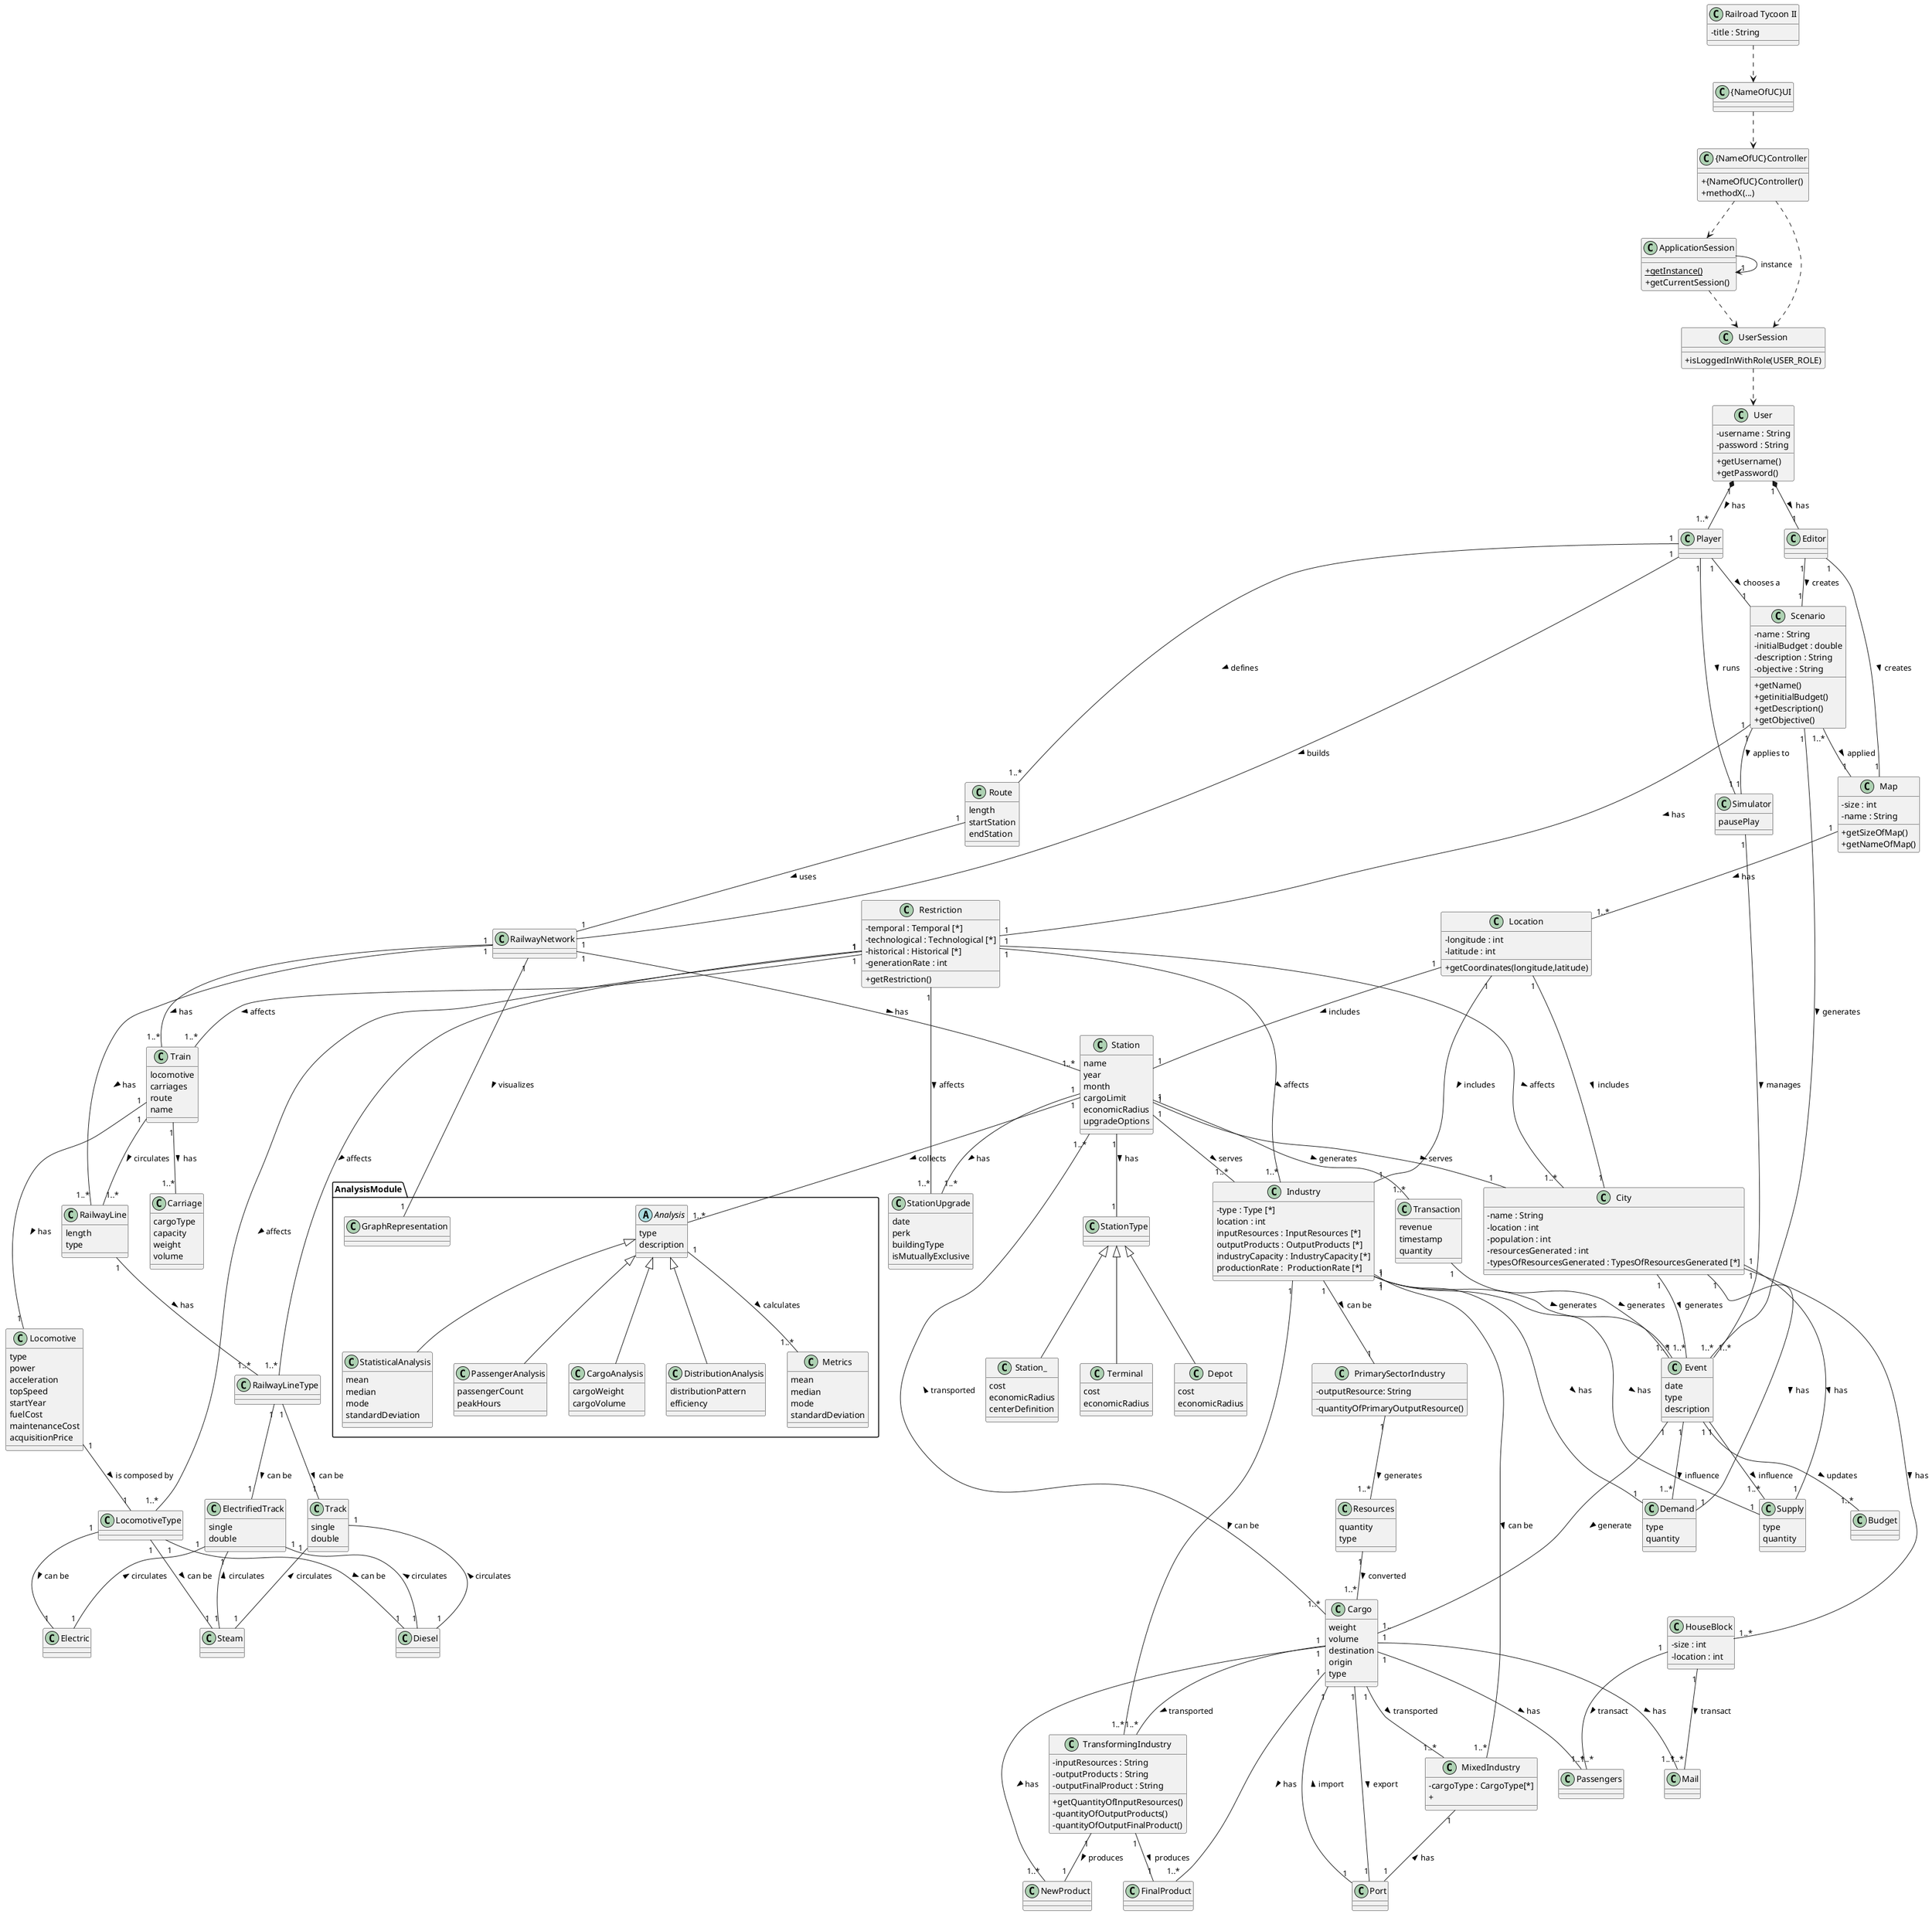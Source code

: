 @startuml

skinparam classAttributeIconSize 0

' === Game title ===
class "Railroad Tycoon II" {
    - title : String 
}

"Railroad Tycoon II" ..> "{NameOfUC}UI" 

'=== Begging of game ===

class ApplicationSession
{
  +{static} getInstance()
  +getCurrentSession()
}

class UserSession
{
  +isLoggedInWithRole(USER_ROLE)
}

class "{NameOfUC}Controller" {
    + {NameOfUC}Controller()
    + methodX(...)
}

class "{NameOfUC}UI" {
}

"{NameOfUC}UI" ..> "{NameOfUC}Controller"
"{NameOfUC}Controller" ..> ApplicationSession
"{NameOfUC}Controller" ..> UserSession

ApplicationSession --> "1" ApplicationSession : instance

ApplicationSession ..> UserSession



' === Users & Roles ===
class User {
    -username : String 
    -password : String
     +getUsername()
    +getPassword()
}

class Player {
}

class Editor {
}
UserSession ..> User
User "1" *-- "1..*" Player : has >
User "1" *-- "1" Editor : has >


'User ..> Editor
'User "1" -- "1 .. *" Player : has >
'User "1" -- "1" Editor : has >
'"Railroad Tycoon II" "1" -- "1..*" User : contains >


' === Core Entities for Editor ===
class Map {
    -size : int
    -name : String
   +getSizeOfMap()
   +getNameOfMap()
}

class Location {
    -longitude : int
    -latitude : int
    +getCoordinates(longitude,latitude)
}

Map "1" -- "1..*" Location : has >
Location "1" -- "1" Station : includes >
Location "1" -- "1" Industry : includes >
Location "1" -- "1" City : includes >

class Scenario {
    -name : String
    -initialBudget : double 
    -description : String
    -objective : String
    +getName()
    +getinitialBudget()
    +getDescription()
    +getObjective()
}

class Restriction {
    -temporal : Temporal [*] /' it has multiple options '/
    -technological : Technological [*] /' it has multiple options '/
    -historical : Historical [*] /' it has multiple options '/
    -generationRate : int
    +getRestriction()
}

class City {
    -name : String
    -location : int
    -population : int
    -resourcesGenerated : int
    -typesOfResourcesGenerated : TypesOfResourcesGenerated [*] /' it has multiple options '/
}

class HouseBlock {
    -size : int
    -location : int
}

class Industry {
    -type : Type [*]  /' it is a list of the type of industries '/
    location : int
    inputResources : InputResources [*] /' it has multiple options '/
    outputProducts : OutputProducts [*]   /' it has multiple options '/
    industryCapacity : IndustryCapacity [*]  /' it has multiple options '/
    productionRate :  ProductionRate [*]  /' it has multiple options '/
}

class PrimarySectorIndustry {
        '-inputResources : String
        -outputResource: String
        -quantityOfPrimaryOutputResource()
}

class TransformingIndustry {
    -inputResources : String
    -outputProducts : String
    -outputFinalProduct : String
    +getQuantityOfInputResources()
    -quantityOfOutputProducts()
    -quantityOfOutputFinalProduct()
}

class MixedIndustry {
    -cargoType : CargoType[*]
    +
}

class Cargo {
    weight
    volume
    destination
    origin
    type
}

class Resources {
    quantity
    type
}

class Passengers {
}

class Mail {
}

class NewProduct {
}

class FinalProduct {
}

class Event {
    date
    type
    description
}

class Budget {
}

class Transaction {
    revenue
    timestamp
    quantity
}

Editor "1" -- "1" Scenario : creates >
Editor "1" -- "1" Map : creates >
Scenario "1" -- "1" Restriction : has >
Scenario "1..*" -- "1" Map : applied >
City "1" -- "1..*" HouseBlock : has >
HouseBlock "1" -- "1..*" Passengers : transact >
HouseBlock "1" -- "1..*" Mail : transact >
Industry "1" -- "1" PrimarySectorIndustry : can be >
PrimarySectorIndustry "1" -- "1..*" Resources : generates >
Resources "1" -- "1..*" Cargo : converted >
Cargo "1..*" -- "1..*" Station : transported >
Cargo "1" -- "1..*" TransformingIndustry : transported >
Cargo "1" -- "1..*" MixedIndustry : transported >
Cargo "1" -- "1..*" Mail : has >
Cargo "1" -- "1..*" FinalProduct : has >
Cargo "1" -- "1..*" Passengers : has >
Cargo "1" -- "1..*" NewProduct : has >
Station "1" -- "1" City : serves >
Industry "1" -- "1..*" TransformingIndustry : can be >
TransformingIndustry "1" -- "1" NewProduct : produces >
TransformingIndustry "1" -- "1" FinalProduct : produces >
Industry "1" -- "1..*" MixedIndustry : can be >
MixedIndustry "1" -- "1" Port : has <
Port "1" -- "1" Cargo : import >
Port "1" -- "1" Cargo : export <

' === Core Entities for Player ===
class RailwayNetwork {
    'Container for Routes, Lines, Trains, Stations'
}

class Route {
    length
    startStation
    endStation
}

class RailwayLine {
    length
    type
}

class Train {
    locomotive
    carriages
    route
    name
}

class Locomotive {
    type
    power
    acceleration
    topSpeed
    startYear
    fuelCost
    maintenanceCost
    acquisitionPrice
}

class LocomotiveType {
}

class Carriage {
    cargoType
    capacity
    weight
    volume
}

class Station {
    name
    year
    month
    cargoLimit
    economicRadius
    upgradeOptions
}

class StationType {
}

class Depot {
    cost
    economicRadius
}

class Station_ {
    cost
    economicRadius
    centerDefinition
}

class Terminal {
    cost
    economicRadius
}

class StationUpgrade {
    'Details of Building Upgrades'
    date
    perk
    buildingType
    isMutuallyExclusive
}

class RailwayLineType {
    'Details of Building Upgrades'
}

class ElectrifiedTrack {
    single
    double
}

class Track {
    single
    double
}

Player "1" -- "1" Scenario : chooses a >
Player "1" -- "1" RailwayNetwork : builds >
Player "1" -- "1..*" Route : defines >
Route "1" -- "1" RailwayNetwork : uses >
RailwayNetwork "1" -- "1..*" RailwayLine : has >
RailwayNetwork "1" -- "1..*" Station : has >
RailwayNetwork "1" -- "1..*" Train : has >
Station "1" -- "1" StationType : has >
StationType <|-- Depot
StationType <|-- Station_
StationType <|-- Terminal
Station "1" -- "1..*" Industry : serves >
Station "1" -- "1..*" StationUpgrade : has >
Train "1" -- "1..*" RailwayLine : circulates >
Train "1" -- "1" Locomotive : has >
Train "1" -- "1..*" Carriage : has >
RailwayLine "1" -- "1..*" RailwayLineType : has >
RailwayLineType "1" -- "1" ElectrifiedTrack : can be >
RailwayLineType "1" -- "1" Track : can be >
Locomotive "1" -- "1" LocomotiveType : is composed by >
LocomotiveType "1" -- "1" Diesel : can be >
LocomotiveType "1" -- "1" Steam : can be >
LocomotiveType "1" -- "1" Electric : can be >
Track "1" -- "1" Diesel : circulates <
Track "1" -- "1" Steam : circulates <
ElectrifiedTrack "1" -- "1" Diesel : circulates <
ElectrifiedTrack "1" -- "1" Steam : circulates <
ElectrifiedTrack "1" -- "1" Electric : circulates <

class Simulator {
    pausePlay
}

Simulator "1" -- "1..*" Event : manages >
Player "1" -- "1" Simulator : runs >
Transaction "1" -- "1" Event : generates >
Event "1" -- "1..*" Budget : updates >
Station "1" -- "1..*" Transaction : generates >
Scenario "1" -- "1" Simulator : applies to >

' === Restrictions ===
Restriction "1" -- "1..*" Train : affects >
Restriction "1" -- "1..*" LocomotiveType : affects >
Restriction "1" -- "1..*" Industry : affects >
Restriction "1" -- "1..*" StationUpgrade : affects >
Restriction "1" -- "1..*" RailwayLineType : affects >
Restriction "1" -- "1..*" City : affects >

class Demand {
    type
    quantity
}

class Supply {
    type
    quantity
}

City "1" -- "1" Demand : has >
City "1" -- "1" Supply : has >
Industry "1" -- "1" Demand : has >
Industry "1" -- "1" Supply : has >

Scenario "1" -- "1..*" Event : generates >

Industry "1" -- "1..*" Event : generates >
City "1" -- "1..*" Event : generates >

Event "1" -- "1..*" Demand : influence >
Event "1" -- "1..*" Supply : influence >

Event "1" -- "1.." Cargo: generate >

' === Unified Analysis ===
package AnalysisModule {
    abstract class Analysis {
        type
        description
    }

    class StatisticalAnalysis {
        mean
        median
        mode
        standardDeviation
    }

    class PassengerAnalysis {
        passengerCount
        peakHours
    }

    class CargoAnalysis {
        cargoWeight
        cargoVolume
    }

    class DistributionAnalysis {
        distributionPattern
        efficiency
    }
    class Metrics {
    		mean
    		median
    		mode
    		standardDeviation
    }

    Analysis <|-- StatisticalAnalysis
    Analysis <|-- PassengerAnalysis
    Analysis <|-- CargoAnalysis
    Analysis <|-- DistributionAnalysis
    Analysis "1" -- "1..*" Metrics : calculates >


Station "1" -- "1..*" Analysis : collects >
RailwayNetwork "1" -- "1" GraphRepresentation : visualizes >

@enduml